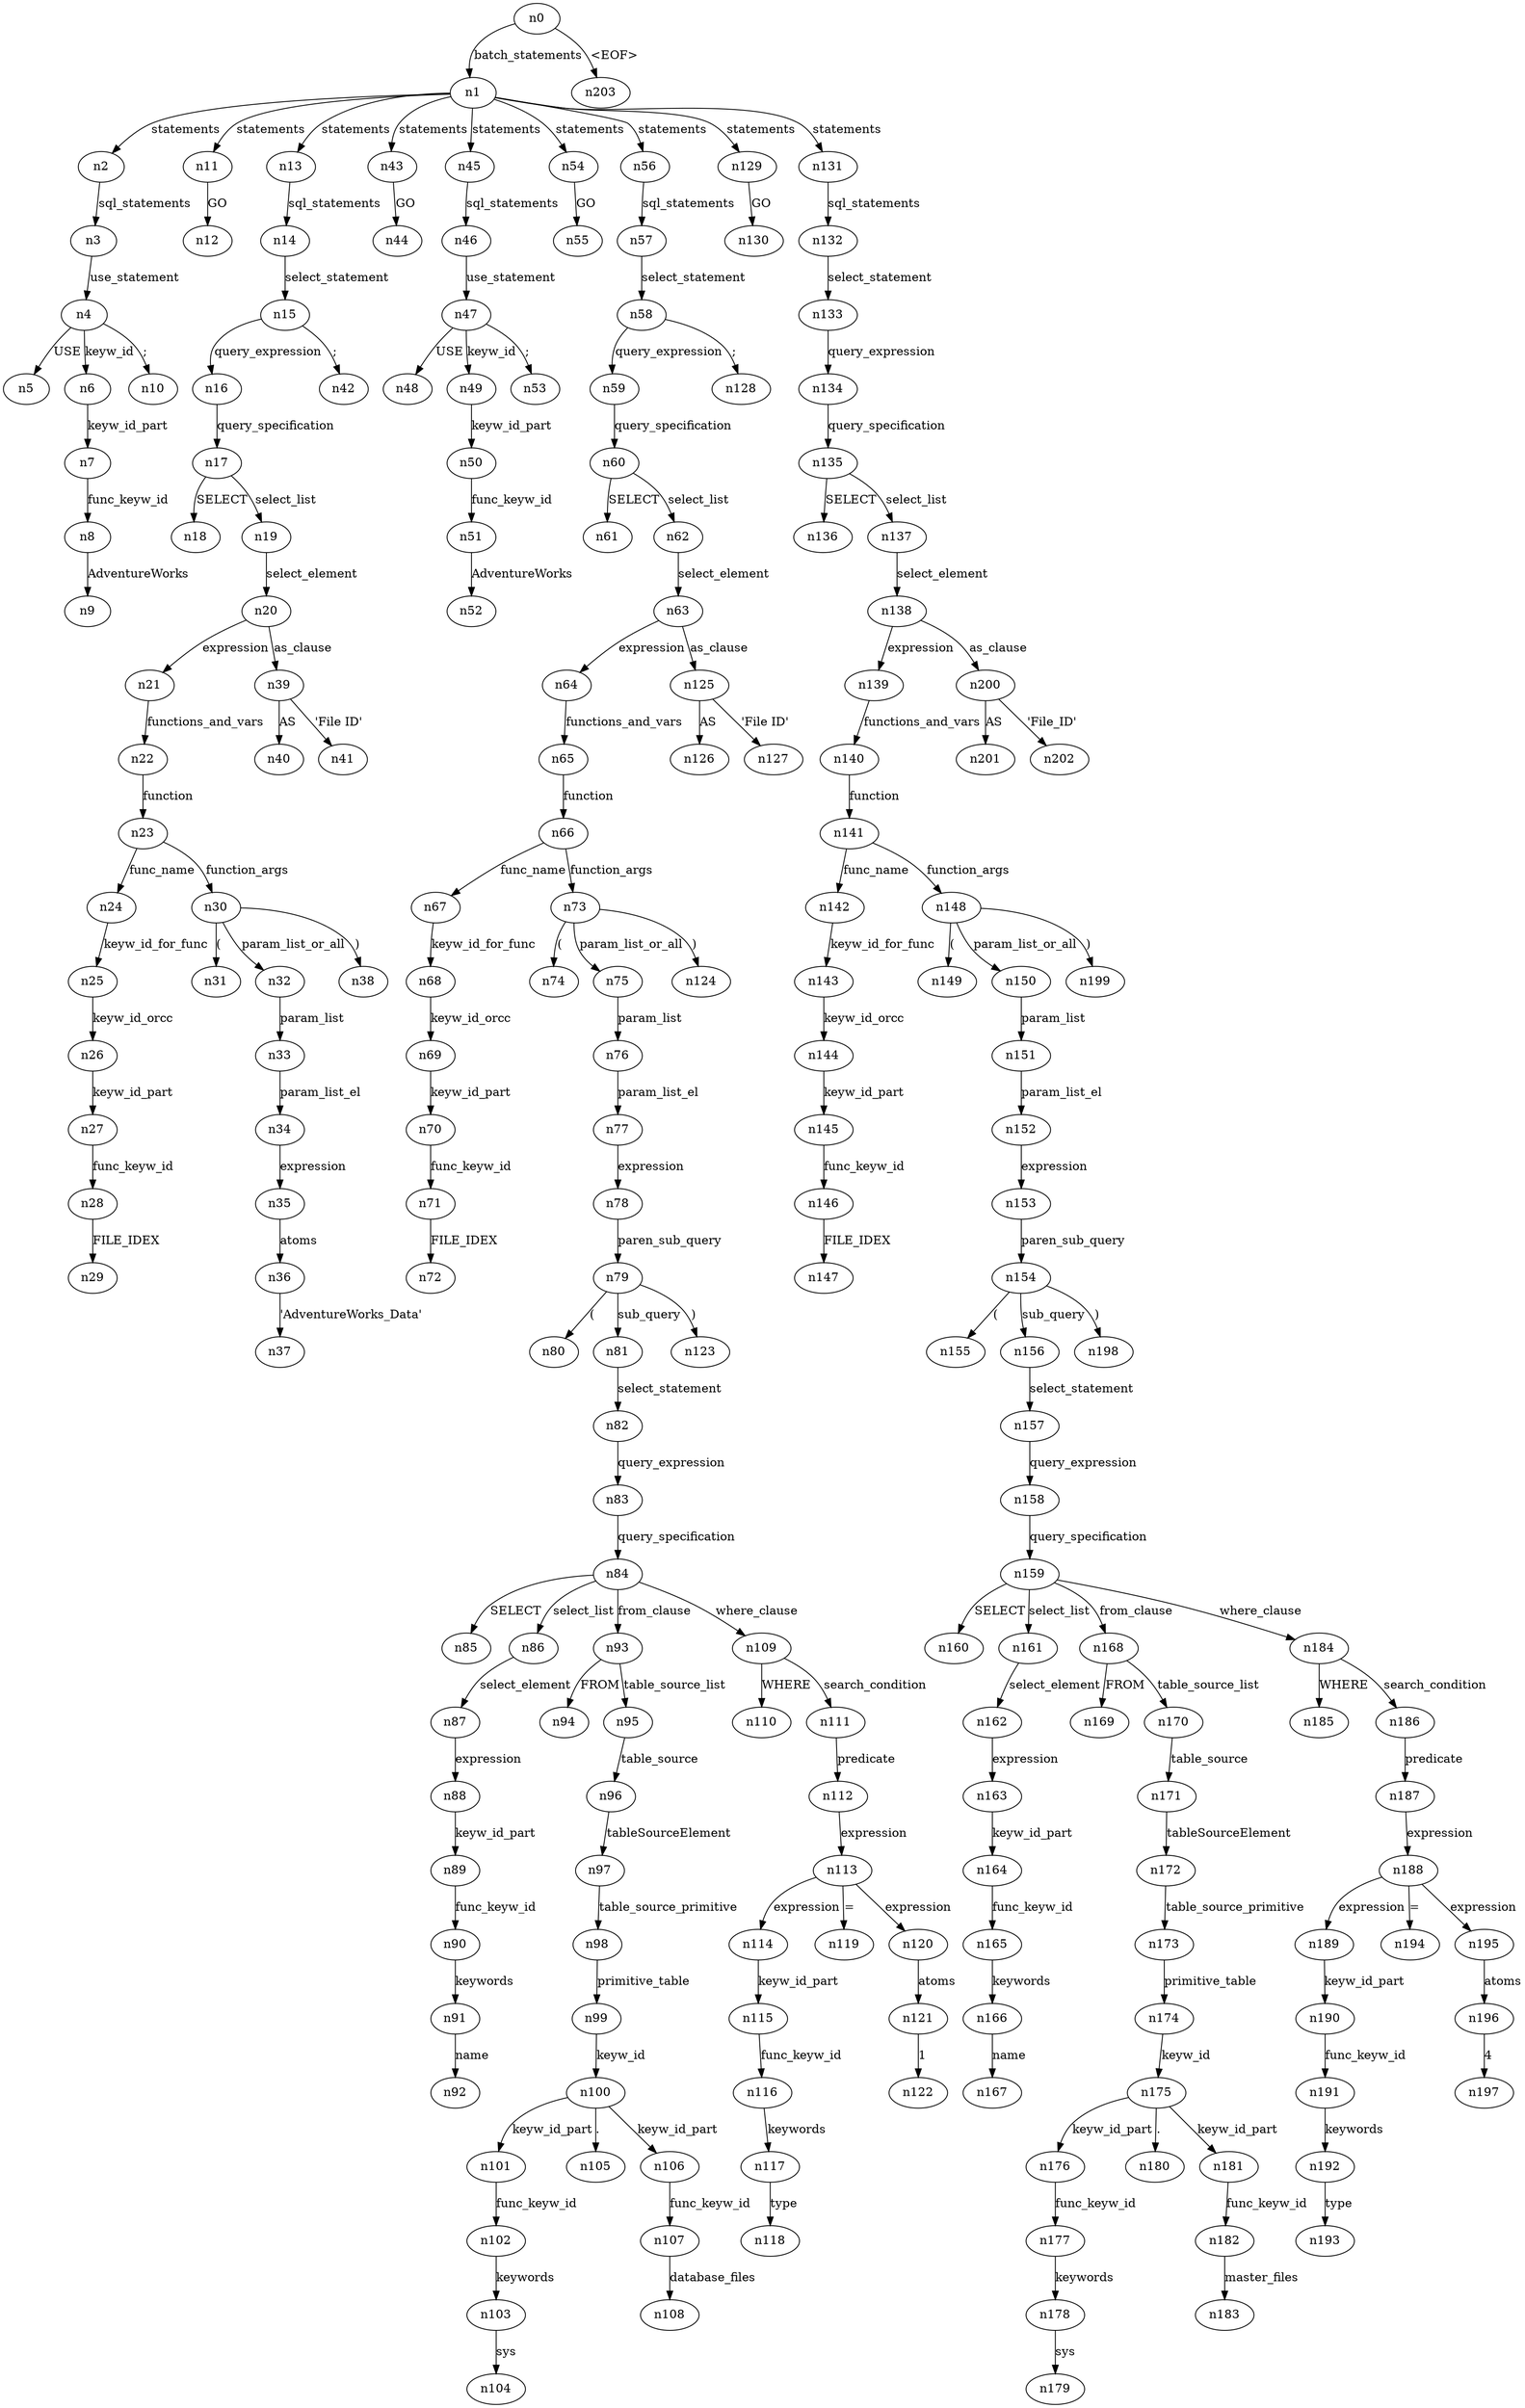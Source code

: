 digraph ParseTree {
  n0 -> n1 [label="batch_statements"];
  n1 -> n2 [label="statements"];
  n2 -> n3 [label="sql_statements"];
  n3 -> n4 [label="use_statement"];
  n4 -> n5 [label="USE"];
  n4 -> n6 [label="keyw_id"];
  n6 -> n7 [label="keyw_id_part"];
  n7 -> n8 [label="func_keyw_id"];
  n8 -> n9 [label="AdventureWorks"];
  n4 -> n10 [label=";"];
  n1 -> n11 [label="statements"];
  n11 -> n12 [label="GO"];
  n1 -> n13 [label="statements"];
  n13 -> n14 [label="sql_statements"];
  n14 -> n15 [label="select_statement"];
  n15 -> n16 [label="query_expression"];
  n16 -> n17 [label="query_specification"];
  n17 -> n18 [label="SELECT"];
  n17 -> n19 [label="select_list"];
  n19 -> n20 [label="select_element"];
  n20 -> n21 [label="expression"];
  n21 -> n22 [label="functions_and_vars"];
  n22 -> n23 [label="function"];
  n23 -> n24 [label="func_name"];
  n24 -> n25 [label="keyw_id_for_func"];
  n25 -> n26 [label="keyw_id_orcc"];
  n26 -> n27 [label="keyw_id_part"];
  n27 -> n28 [label="func_keyw_id"];
  n28 -> n29 [label="FILE_IDEX"];
  n23 -> n30 [label="function_args"];
  n30 -> n31 [label="("];
  n30 -> n32 [label="param_list_or_all"];
  n32 -> n33 [label="param_list"];
  n33 -> n34 [label="param_list_el"];
  n34 -> n35 [label="expression"];
  n35 -> n36 [label="atoms"];
  n36 -> n37 [label="'AdventureWorks_Data'"];
  n30 -> n38 [label=")"];
  n20 -> n39 [label="as_clause"];
  n39 -> n40 [label="AS"];
  n39 -> n41 [label="'File ID'"];
  n15 -> n42 [label=";"];
  n1 -> n43 [label="statements"];
  n43 -> n44 [label="GO"];
  n1 -> n45 [label="statements"];
  n45 -> n46 [label="sql_statements"];
  n46 -> n47 [label="use_statement"];
  n47 -> n48 [label="USE"];
  n47 -> n49 [label="keyw_id"];
  n49 -> n50 [label="keyw_id_part"];
  n50 -> n51 [label="func_keyw_id"];
  n51 -> n52 [label="AdventureWorks"];
  n47 -> n53 [label=";"];
  n1 -> n54 [label="statements"];
  n54 -> n55 [label="GO"];
  n1 -> n56 [label="statements"];
  n56 -> n57 [label="sql_statements"];
  n57 -> n58 [label="select_statement"];
  n58 -> n59 [label="query_expression"];
  n59 -> n60 [label="query_specification"];
  n60 -> n61 [label="SELECT"];
  n60 -> n62 [label="select_list"];
  n62 -> n63 [label="select_element"];
  n63 -> n64 [label="expression"];
  n64 -> n65 [label="functions_and_vars"];
  n65 -> n66 [label="function"];
  n66 -> n67 [label="func_name"];
  n67 -> n68 [label="keyw_id_for_func"];
  n68 -> n69 [label="keyw_id_orcc"];
  n69 -> n70 [label="keyw_id_part"];
  n70 -> n71 [label="func_keyw_id"];
  n71 -> n72 [label="FILE_IDEX"];
  n66 -> n73 [label="function_args"];
  n73 -> n74 [label="("];
  n73 -> n75 [label="param_list_or_all"];
  n75 -> n76 [label="param_list"];
  n76 -> n77 [label="param_list_el"];
  n77 -> n78 [label="expression"];
  n78 -> n79 [label="paren_sub_query"];
  n79 -> n80 [label="("];
  n79 -> n81 [label="sub_query"];
  n81 -> n82 [label="select_statement"];
  n82 -> n83 [label="query_expression"];
  n83 -> n84 [label="query_specification"];
  n84 -> n85 [label="SELECT"];
  n84 -> n86 [label="select_list"];
  n86 -> n87 [label="select_element"];
  n87 -> n88 [label="expression"];
  n88 -> n89 [label="keyw_id_part"];
  n89 -> n90 [label="func_keyw_id"];
  n90 -> n91 [label="keywords"];
  n91 -> n92 [label="name"];
  n84 -> n93 [label="from_clause"];
  n93 -> n94 [label="FROM"];
  n93 -> n95 [label="table_source_list"];
  n95 -> n96 [label="table_source"];
  n96 -> n97 [label="tableSourceElement"];
  n97 -> n98 [label="table_source_primitive"];
  n98 -> n99 [label="primitive_table"];
  n99 -> n100 [label="keyw_id"];
  n100 -> n101 [label="keyw_id_part"];
  n101 -> n102 [label="func_keyw_id"];
  n102 -> n103 [label="keywords"];
  n103 -> n104 [label="sys"];
  n100 -> n105 [label="."];
  n100 -> n106 [label="keyw_id_part"];
  n106 -> n107 [label="func_keyw_id"];
  n107 -> n108 [label="database_files"];
  n84 -> n109 [label="where_clause"];
  n109 -> n110 [label="WHERE"];
  n109 -> n111 [label="search_condition"];
  n111 -> n112 [label="predicate"];
  n112 -> n113 [label="expression"];
  n113 -> n114 [label="expression"];
  n114 -> n115 [label="keyw_id_part"];
  n115 -> n116 [label="func_keyw_id"];
  n116 -> n117 [label="keywords"];
  n117 -> n118 [label="type"];
  n113 -> n119 [label="="];
  n113 -> n120 [label="expression"];
  n120 -> n121 [label="atoms"];
  n121 -> n122 [label="1"];
  n79 -> n123 [label=")"];
  n73 -> n124 [label=")"];
  n63 -> n125 [label="as_clause"];
  n125 -> n126 [label="AS"];
  n125 -> n127 [label="'File ID'"];
  n58 -> n128 [label=";"];
  n1 -> n129 [label="statements"];
  n129 -> n130 [label="GO"];
  n1 -> n131 [label="statements"];
  n131 -> n132 [label="sql_statements"];
  n132 -> n133 [label="select_statement"];
  n133 -> n134 [label="query_expression"];
  n134 -> n135 [label="query_specification"];
  n135 -> n136 [label="SELECT"];
  n135 -> n137 [label="select_list"];
  n137 -> n138 [label="select_element"];
  n138 -> n139 [label="expression"];
  n139 -> n140 [label="functions_and_vars"];
  n140 -> n141 [label="function"];
  n141 -> n142 [label="func_name"];
  n142 -> n143 [label="keyw_id_for_func"];
  n143 -> n144 [label="keyw_id_orcc"];
  n144 -> n145 [label="keyw_id_part"];
  n145 -> n146 [label="func_keyw_id"];
  n146 -> n147 [label="FILE_IDEX"];
  n141 -> n148 [label="function_args"];
  n148 -> n149 [label="("];
  n148 -> n150 [label="param_list_or_all"];
  n150 -> n151 [label="param_list"];
  n151 -> n152 [label="param_list_el"];
  n152 -> n153 [label="expression"];
  n153 -> n154 [label="paren_sub_query"];
  n154 -> n155 [label="("];
  n154 -> n156 [label="sub_query"];
  n156 -> n157 [label="select_statement"];
  n157 -> n158 [label="query_expression"];
  n158 -> n159 [label="query_specification"];
  n159 -> n160 [label="SELECT"];
  n159 -> n161 [label="select_list"];
  n161 -> n162 [label="select_element"];
  n162 -> n163 [label="expression"];
  n163 -> n164 [label="keyw_id_part"];
  n164 -> n165 [label="func_keyw_id"];
  n165 -> n166 [label="keywords"];
  n166 -> n167 [label="name"];
  n159 -> n168 [label="from_clause"];
  n168 -> n169 [label="FROM"];
  n168 -> n170 [label="table_source_list"];
  n170 -> n171 [label="table_source"];
  n171 -> n172 [label="tableSourceElement"];
  n172 -> n173 [label="table_source_primitive"];
  n173 -> n174 [label="primitive_table"];
  n174 -> n175 [label="keyw_id"];
  n175 -> n176 [label="keyw_id_part"];
  n176 -> n177 [label="func_keyw_id"];
  n177 -> n178 [label="keywords"];
  n178 -> n179 [label="sys"];
  n175 -> n180 [label="."];
  n175 -> n181 [label="keyw_id_part"];
  n181 -> n182 [label="func_keyw_id"];
  n182 -> n183 [label="master_files"];
  n159 -> n184 [label="where_clause"];
  n184 -> n185 [label="WHERE"];
  n184 -> n186 [label="search_condition"];
  n186 -> n187 [label="predicate"];
  n187 -> n188 [label="expression"];
  n188 -> n189 [label="expression"];
  n189 -> n190 [label="keyw_id_part"];
  n190 -> n191 [label="func_keyw_id"];
  n191 -> n192 [label="keywords"];
  n192 -> n193 [label="type"];
  n188 -> n194 [label="="];
  n188 -> n195 [label="expression"];
  n195 -> n196 [label="atoms"];
  n196 -> n197 [label="4"];
  n154 -> n198 [label=")"];
  n148 -> n199 [label=")"];
  n138 -> n200 [label="as_clause"];
  n200 -> n201 [label="AS"];
  n200 -> n202 [label="'File_ID'"];
  n0 -> n203 [label="<EOF>"];
}